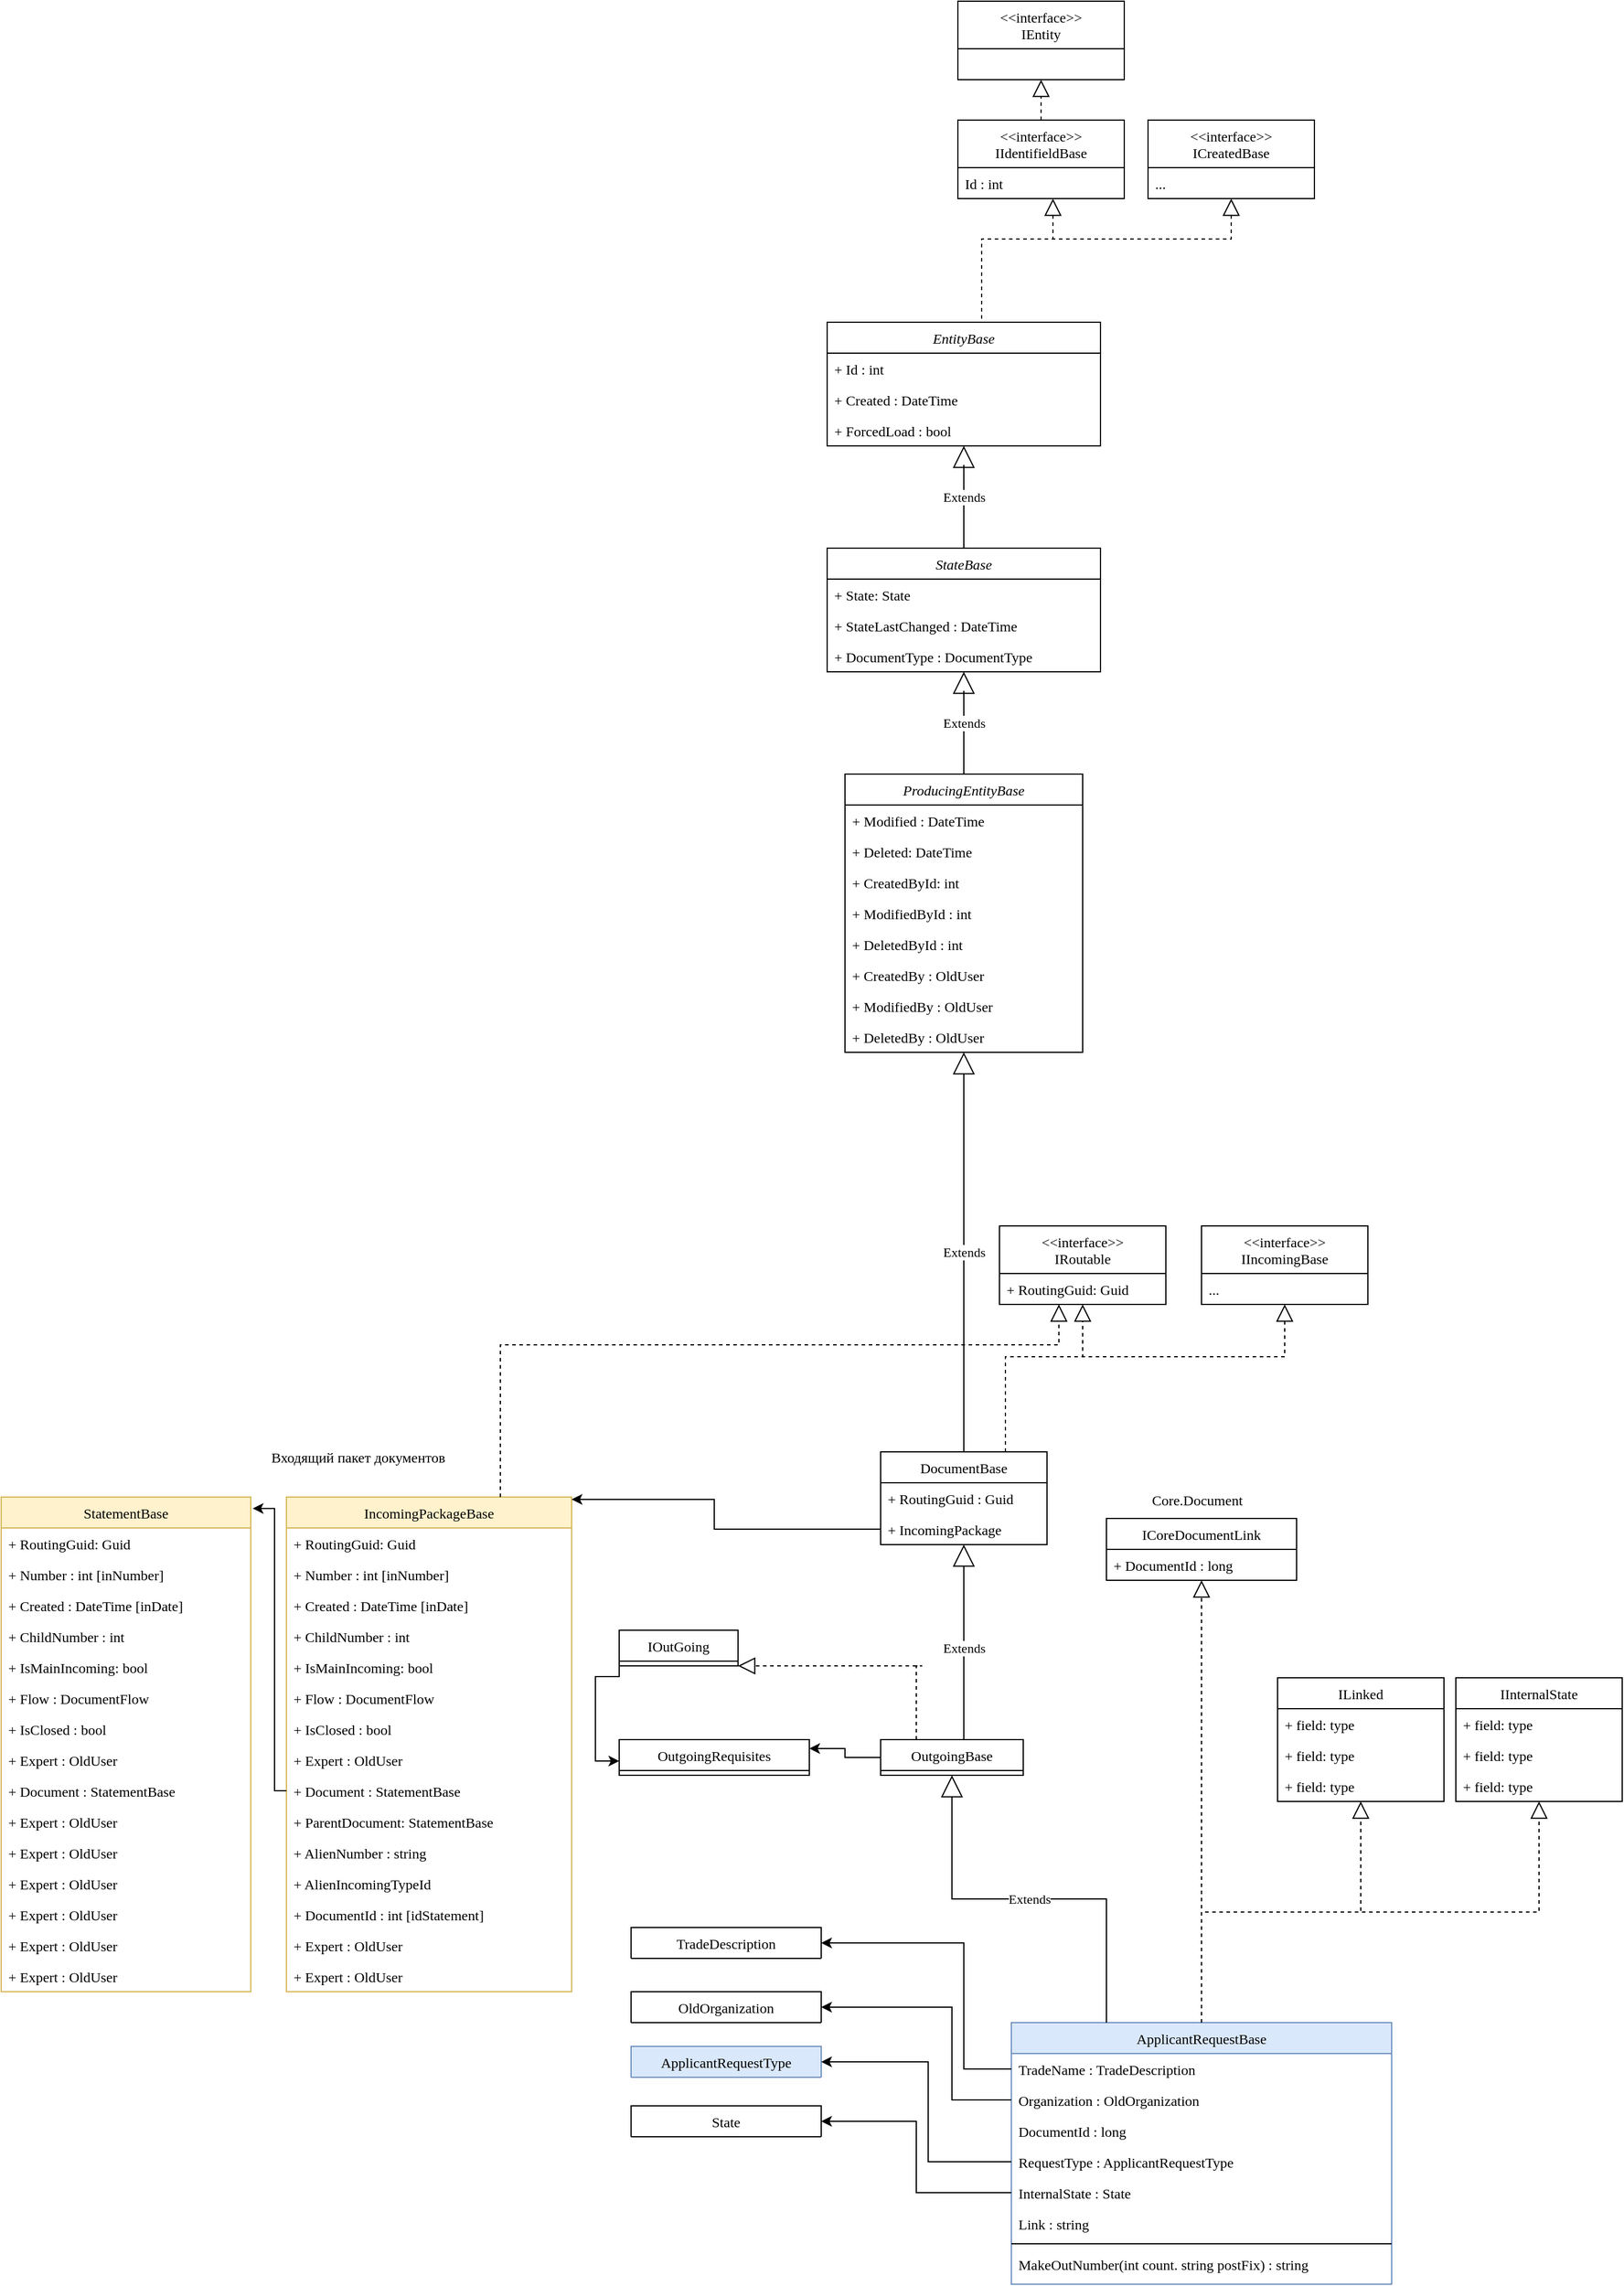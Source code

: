 <mxfile version="20.4.0" type="github">
  <diagram id="C5RBs43oDa-KdzZeNtuy" name="Page-1">
    <mxGraphModel dx="1290" dy="2924" grid="1" gridSize="10" guides="1" tooltips="1" connect="1" arrows="1" fold="1" page="1" pageScale="1" pageWidth="827" pageHeight="1169" math="0" shadow="0">
      <root>
        <mxCell id="WIyWlLk6GJQsqaUBKTNV-0" />
        <mxCell id="WIyWlLk6GJQsqaUBKTNV-1" parent="WIyWlLk6GJQsqaUBKTNV-0" />
        <mxCell id="zkfFHV4jXpPFQw0GAbJ--0" value="ApplicantRequestBase" style="swimlane;fontStyle=0;align=center;verticalAlign=top;childLayout=stackLayout;horizontal=1;startSize=26;horizontalStack=0;resizeParent=1;resizeLast=0;collapsible=1;marginBottom=0;rounded=0;shadow=0;strokeWidth=1;fontFamily=Verdana;fillColor=#dae8fc;strokeColor=#6c8ebf;" parent="WIyWlLk6GJQsqaUBKTNV-1" vertex="1">
          <mxGeometry x="120" y="120" width="320" height="220" as="geometry">
            <mxRectangle x="230" y="140" width="160" height="26" as="alternateBounds" />
          </mxGeometry>
        </mxCell>
        <mxCell id="zkfFHV4jXpPFQw0GAbJ--1" value="TradeName : TradeDescription" style="text;align=left;verticalAlign=top;spacingLeft=4;spacingRight=4;overflow=hidden;rotatable=0;points=[[0,0.5],[1,0.5]];portConstraint=eastwest;fontFamily=Verdana;" parent="zkfFHV4jXpPFQw0GAbJ--0" vertex="1">
          <mxGeometry y="26" width="320" height="26" as="geometry" />
        </mxCell>
        <mxCell id="zkfFHV4jXpPFQw0GAbJ--2" value="Organization : OldOrganization" style="text;align=left;verticalAlign=top;spacingLeft=4;spacingRight=4;overflow=hidden;rotatable=0;points=[[0,0.5],[1,0.5]];portConstraint=eastwest;rounded=0;shadow=0;html=0;fontFamily=Verdana;" parent="zkfFHV4jXpPFQw0GAbJ--0" vertex="1">
          <mxGeometry y="52" width="320" height="26" as="geometry" />
        </mxCell>
        <mxCell id="zkfFHV4jXpPFQw0GAbJ--3" value="DocumentId : long" style="text;align=left;verticalAlign=top;spacingLeft=4;spacingRight=4;overflow=hidden;rotatable=0;points=[[0,0.5],[1,0.5]];portConstraint=eastwest;rounded=0;shadow=0;html=0;fontFamily=Verdana;" parent="zkfFHV4jXpPFQw0GAbJ--0" vertex="1">
          <mxGeometry y="78" width="320" height="26" as="geometry" />
        </mxCell>
        <mxCell id="96hk8IAAOX7AO58MwP5Q-20" value="RequestType : ApplicantRequestType" style="text;strokeColor=none;fillColor=none;align=left;verticalAlign=top;spacingLeft=4;spacingRight=4;overflow=hidden;rotatable=0;points=[[0,0.5],[1,0.5]];portConstraint=eastwest;fontFamily=Verdana;" vertex="1" parent="zkfFHV4jXpPFQw0GAbJ--0">
          <mxGeometry y="104" width="320" height="26" as="geometry" />
        </mxCell>
        <mxCell id="96hk8IAAOX7AO58MwP5Q-19" value="InternalState : State" style="text;strokeColor=none;fillColor=none;align=left;verticalAlign=top;spacingLeft=4;spacingRight=4;overflow=hidden;rotatable=0;points=[[0,0.5],[1,0.5]];portConstraint=eastwest;fontFamily=Verdana;" vertex="1" parent="zkfFHV4jXpPFQw0GAbJ--0">
          <mxGeometry y="130" width="320" height="26" as="geometry" />
        </mxCell>
        <mxCell id="96hk8IAAOX7AO58MwP5Q-27" value="Link : string" style="text;strokeColor=none;fillColor=none;align=left;verticalAlign=top;spacingLeft=4;spacingRight=4;overflow=hidden;rotatable=0;points=[[0,0.5],[1,0.5]];portConstraint=eastwest;fontFamily=Verdana;" vertex="1" parent="zkfFHV4jXpPFQw0GAbJ--0">
          <mxGeometry y="156" width="320" height="26" as="geometry" />
        </mxCell>
        <mxCell id="zkfFHV4jXpPFQw0GAbJ--4" value="" style="line;html=1;strokeWidth=1;align=left;verticalAlign=middle;spacingTop=-1;spacingLeft=3;spacingRight=3;rotatable=0;labelPosition=right;points=[];portConstraint=eastwest;fontFamily=Verdana;" parent="zkfFHV4jXpPFQw0GAbJ--0" vertex="1">
          <mxGeometry y="182" width="320" height="8" as="geometry" />
        </mxCell>
        <mxCell id="zkfFHV4jXpPFQw0GAbJ--5" value="MakeOutNumber(int count. string postFix) : string" style="text;align=left;verticalAlign=top;spacingLeft=4;spacingRight=4;overflow=hidden;rotatable=0;points=[[0,0.5],[1,0.5]];portConstraint=eastwest;fontFamily=Verdana;" parent="zkfFHV4jXpPFQw0GAbJ--0" vertex="1">
          <mxGeometry y="190" width="320" height="26" as="geometry" />
        </mxCell>
        <mxCell id="96hk8IAAOX7AO58MwP5Q-0" value="TradeDescription" style="swimlane;fontStyle=0;align=center;verticalAlign=top;childLayout=stackLayout;horizontal=1;startSize=26;horizontalStack=0;resizeParent=1;resizeLast=0;collapsible=1;marginBottom=0;rounded=0;shadow=0;strokeWidth=1;fontFamily=Verdana;" vertex="1" collapsed="1" parent="WIyWlLk6GJQsqaUBKTNV-1">
          <mxGeometry x="-200" y="40" width="160" height="26" as="geometry">
            <mxRectangle x="-170" y="70" width="160" height="90" as="alternateBounds" />
          </mxGeometry>
        </mxCell>
        <mxCell id="96hk8IAAOX7AO58MwP5Q-1" value="Street" style="text;align=left;verticalAlign=top;spacingLeft=4;spacingRight=4;overflow=hidden;rotatable=0;points=[[0,0.5],[1,0.5]];portConstraint=eastwest;" vertex="1" parent="96hk8IAAOX7AO58MwP5Q-0">
          <mxGeometry y="26" width="160" height="26" as="geometry" />
        </mxCell>
        <mxCell id="96hk8IAAOX7AO58MwP5Q-6" value="" style="line;html=1;strokeWidth=1;align=left;verticalAlign=middle;spacingTop=-1;spacingLeft=3;spacingRight=3;rotatable=0;labelPosition=right;points=[];portConstraint=eastwest;" vertex="1" parent="96hk8IAAOX7AO58MwP5Q-0">
          <mxGeometry y="52" width="160" height="8" as="geometry" />
        </mxCell>
        <mxCell id="96hk8IAAOX7AO58MwP5Q-8" value="ff" style="text;align=left;verticalAlign=top;spacingLeft=4;spacingRight=4;overflow=hidden;rotatable=0;points=[[0,0.5],[1,0.5]];portConstraint=eastwest;" vertex="1" parent="96hk8IAAOX7AO58MwP5Q-0">
          <mxGeometry y="60" width="160" height="26" as="geometry" />
        </mxCell>
        <mxCell id="96hk8IAAOX7AO58MwP5Q-9" style="edgeStyle=orthogonalEdgeStyle;rounded=0;orthogonalLoop=1;jettySize=auto;html=1;entryX=1;entryY=0.5;entryDx=0;entryDy=0;fontFamily=Verdana;" edge="1" parent="WIyWlLk6GJQsqaUBKTNV-1" source="zkfFHV4jXpPFQw0GAbJ--1" target="96hk8IAAOX7AO58MwP5Q-0">
          <mxGeometry relative="1" as="geometry">
            <Array as="points">
              <mxPoint x="80" y="159" />
              <mxPoint x="80" y="53" />
            </Array>
          </mxGeometry>
        </mxCell>
        <mxCell id="96hk8IAAOX7AO58MwP5Q-10" value="OldOrganization" style="swimlane;fontStyle=0;align=center;verticalAlign=top;childLayout=stackLayout;horizontal=1;startSize=26;horizontalStack=0;resizeParent=1;resizeLast=0;collapsible=1;marginBottom=0;rounded=0;shadow=0;strokeWidth=1;fontFamily=Verdana;" vertex="1" collapsed="1" parent="WIyWlLk6GJQsqaUBKTNV-1">
          <mxGeometry x="-200" y="94" width="160" height="26" as="geometry">
            <mxRectangle x="-170" y="70" width="160" height="90" as="alternateBounds" />
          </mxGeometry>
        </mxCell>
        <mxCell id="96hk8IAAOX7AO58MwP5Q-11" value="Street" style="text;align=left;verticalAlign=top;spacingLeft=4;spacingRight=4;overflow=hidden;rotatable=0;points=[[0,0.5],[1,0.5]];portConstraint=eastwest;" vertex="1" parent="96hk8IAAOX7AO58MwP5Q-10">
          <mxGeometry y="26" width="160" height="26" as="geometry" />
        </mxCell>
        <mxCell id="96hk8IAAOX7AO58MwP5Q-12" value="" style="line;html=1;strokeWidth=1;align=left;verticalAlign=middle;spacingTop=-1;spacingLeft=3;spacingRight=3;rotatable=0;labelPosition=right;points=[];portConstraint=eastwest;" vertex="1" parent="96hk8IAAOX7AO58MwP5Q-10">
          <mxGeometry y="52" width="160" height="8" as="geometry" />
        </mxCell>
        <mxCell id="96hk8IAAOX7AO58MwP5Q-13" value="ff" style="text;align=left;verticalAlign=top;spacingLeft=4;spacingRight=4;overflow=hidden;rotatable=0;points=[[0,0.5],[1,0.5]];portConstraint=eastwest;" vertex="1" parent="96hk8IAAOX7AO58MwP5Q-10">
          <mxGeometry y="60" width="160" height="26" as="geometry" />
        </mxCell>
        <mxCell id="96hk8IAAOX7AO58MwP5Q-14" style="edgeStyle=orthogonalEdgeStyle;rounded=0;orthogonalLoop=1;jettySize=auto;html=1;entryX=1;entryY=0.5;entryDx=0;entryDy=0;fontFamily=Verdana;" edge="1" parent="WIyWlLk6GJQsqaUBKTNV-1" source="zkfFHV4jXpPFQw0GAbJ--2" target="96hk8IAAOX7AO58MwP5Q-10">
          <mxGeometry relative="1" as="geometry">
            <Array as="points">
              <mxPoint x="70" y="185" />
              <mxPoint x="70" y="107" />
            </Array>
          </mxGeometry>
        </mxCell>
        <mxCell id="96hk8IAAOX7AO58MwP5Q-15" value="ApplicantRequestType" style="swimlane;fontStyle=0;align=center;verticalAlign=top;childLayout=stackLayout;horizontal=1;startSize=26;horizontalStack=0;resizeParent=1;resizeLast=0;collapsible=1;marginBottom=0;rounded=0;shadow=0;strokeWidth=1;fillColor=#dae8fc;strokeColor=#6c8ebf;fontFamily=Verdana;" vertex="1" collapsed="1" parent="WIyWlLk6GJQsqaUBKTNV-1">
          <mxGeometry x="-200" y="140" width="160" height="26" as="geometry">
            <mxRectangle x="-170" y="70" width="160" height="90" as="alternateBounds" />
          </mxGeometry>
        </mxCell>
        <mxCell id="96hk8IAAOX7AO58MwP5Q-16" value="Street" style="text;align=left;verticalAlign=top;spacingLeft=4;spacingRight=4;overflow=hidden;rotatable=0;points=[[0,0.5],[1,0.5]];portConstraint=eastwest;" vertex="1" parent="96hk8IAAOX7AO58MwP5Q-15">
          <mxGeometry y="26" width="160" height="26" as="geometry" />
        </mxCell>
        <mxCell id="96hk8IAAOX7AO58MwP5Q-17" value="" style="line;html=1;strokeWidth=1;align=left;verticalAlign=middle;spacingTop=-1;spacingLeft=3;spacingRight=3;rotatable=0;labelPosition=right;points=[];portConstraint=eastwest;" vertex="1" parent="96hk8IAAOX7AO58MwP5Q-15">
          <mxGeometry y="52" width="160" height="8" as="geometry" />
        </mxCell>
        <mxCell id="96hk8IAAOX7AO58MwP5Q-18" value="ff" style="text;align=left;verticalAlign=top;spacingLeft=4;spacingRight=4;overflow=hidden;rotatable=0;points=[[0,0.5],[1,0.5]];portConstraint=eastwest;" vertex="1" parent="96hk8IAAOX7AO58MwP5Q-15">
          <mxGeometry y="60" width="160" height="26" as="geometry" />
        </mxCell>
        <mxCell id="96hk8IAAOX7AO58MwP5Q-21" style="edgeStyle=orthogonalEdgeStyle;rounded=0;orthogonalLoop=1;jettySize=auto;html=1;entryX=1;entryY=0.5;entryDx=0;entryDy=0;fontFamily=Verdana;" edge="1" parent="WIyWlLk6GJQsqaUBKTNV-1" source="96hk8IAAOX7AO58MwP5Q-20" target="96hk8IAAOX7AO58MwP5Q-15">
          <mxGeometry relative="1" as="geometry">
            <Array as="points">
              <mxPoint x="50" y="237" />
              <mxPoint x="50" y="153" />
            </Array>
          </mxGeometry>
        </mxCell>
        <mxCell id="96hk8IAAOX7AO58MwP5Q-22" value="State" style="swimlane;fontStyle=0;align=center;verticalAlign=top;childLayout=stackLayout;horizontal=1;startSize=26;horizontalStack=0;resizeParent=1;resizeLast=0;collapsible=1;marginBottom=0;rounded=0;shadow=0;strokeWidth=1;fontFamily=Verdana;" vertex="1" collapsed="1" parent="WIyWlLk6GJQsqaUBKTNV-1">
          <mxGeometry x="-200" y="190" width="160" height="26" as="geometry">
            <mxRectangle x="-170" y="70" width="160" height="90" as="alternateBounds" />
          </mxGeometry>
        </mxCell>
        <mxCell id="96hk8IAAOX7AO58MwP5Q-23" value="Street" style="text;align=left;verticalAlign=top;spacingLeft=4;spacingRight=4;overflow=hidden;rotatable=0;points=[[0,0.5],[1,0.5]];portConstraint=eastwest;" vertex="1" parent="96hk8IAAOX7AO58MwP5Q-22">
          <mxGeometry y="26" width="160" height="26" as="geometry" />
        </mxCell>
        <mxCell id="96hk8IAAOX7AO58MwP5Q-24" value="" style="line;html=1;strokeWidth=1;align=left;verticalAlign=middle;spacingTop=-1;spacingLeft=3;spacingRight=3;rotatable=0;labelPosition=right;points=[];portConstraint=eastwest;" vertex="1" parent="96hk8IAAOX7AO58MwP5Q-22">
          <mxGeometry y="52" width="160" height="8" as="geometry" />
        </mxCell>
        <mxCell id="96hk8IAAOX7AO58MwP5Q-25" value="ff" style="text;align=left;verticalAlign=top;spacingLeft=4;spacingRight=4;overflow=hidden;rotatable=0;points=[[0,0.5],[1,0.5]];portConstraint=eastwest;" vertex="1" parent="96hk8IAAOX7AO58MwP5Q-22">
          <mxGeometry y="60" width="160" height="26" as="geometry" />
        </mxCell>
        <mxCell id="96hk8IAAOX7AO58MwP5Q-26" style="edgeStyle=orthogonalEdgeStyle;rounded=0;orthogonalLoop=1;jettySize=auto;html=1;entryX=1;entryY=0.5;entryDx=0;entryDy=0;fontFamily=Verdana;" edge="1" parent="WIyWlLk6GJQsqaUBKTNV-1" source="96hk8IAAOX7AO58MwP5Q-19" target="96hk8IAAOX7AO58MwP5Q-22">
          <mxGeometry relative="1" as="geometry" />
        </mxCell>
        <mxCell id="96hk8IAAOX7AO58MwP5Q-30" value="OutgoingBase" style="swimlane;fontStyle=0;childLayout=stackLayout;horizontal=1;startSize=26;fillColor=none;horizontalStack=0;resizeParent=1;resizeParentMax=0;resizeLast=0;collapsible=1;marginBottom=0;fontFamily=Verdana;" vertex="1" collapsed="1" parent="WIyWlLk6GJQsqaUBKTNV-1">
          <mxGeometry x="10" y="-118" width="120" height="30" as="geometry">
            <mxRectangle x="10" y="-118" width="140" height="52" as="alternateBounds" />
          </mxGeometry>
        </mxCell>
        <mxCell id="96hk8IAAOX7AO58MwP5Q-31" value="OutgoingRequisites" style="text;strokeColor=none;fillColor=none;align=left;verticalAlign=top;spacingLeft=4;spacingRight=4;overflow=hidden;rotatable=0;points=[[0,0.5],[1,0.5]];portConstraint=eastwest;fontFamily=Verdana;" vertex="1" parent="96hk8IAAOX7AO58MwP5Q-30">
          <mxGeometry y="26" width="140" height="26" as="geometry" />
        </mxCell>
        <mxCell id="96hk8IAAOX7AO58MwP5Q-34" value="ICoreDocumentLink" style="swimlane;fontStyle=0;childLayout=stackLayout;horizontal=1;startSize=26;fillColor=none;horizontalStack=0;resizeParent=1;resizeParentMax=0;resizeLast=0;collapsible=1;marginBottom=0;fontFamily=Verdana;" vertex="1" parent="WIyWlLk6GJQsqaUBKTNV-1">
          <mxGeometry x="200" y="-304" width="160" height="52" as="geometry" />
        </mxCell>
        <mxCell id="96hk8IAAOX7AO58MwP5Q-35" value="+ DocumentId : long" style="text;strokeColor=none;fillColor=none;align=left;verticalAlign=top;spacingLeft=4;spacingRight=4;overflow=hidden;rotatable=0;points=[[0,0.5],[1,0.5]];portConstraint=eastwest;fontFamily=Verdana;" vertex="1" parent="96hk8IAAOX7AO58MwP5Q-34">
          <mxGeometry y="26" width="160" height="26" as="geometry" />
        </mxCell>
        <mxCell id="96hk8IAAOX7AO58MwP5Q-38" value="ILinked" style="swimlane;fontStyle=0;childLayout=stackLayout;horizontal=1;startSize=26;fillColor=none;horizontalStack=0;resizeParent=1;resizeParentMax=0;resizeLast=0;collapsible=1;marginBottom=0;fontFamily=Verdana;" vertex="1" parent="WIyWlLk6GJQsqaUBKTNV-1">
          <mxGeometry x="344" y="-170" width="140" height="104" as="geometry" />
        </mxCell>
        <mxCell id="96hk8IAAOX7AO58MwP5Q-39" value="+ field: type" style="text;strokeColor=none;fillColor=none;align=left;verticalAlign=top;spacingLeft=4;spacingRight=4;overflow=hidden;rotatable=0;points=[[0,0.5],[1,0.5]];portConstraint=eastwest;fontFamily=Verdana;" vertex="1" parent="96hk8IAAOX7AO58MwP5Q-38">
          <mxGeometry y="26" width="140" height="26" as="geometry" />
        </mxCell>
        <mxCell id="96hk8IAAOX7AO58MwP5Q-40" value="+ field: type" style="text;strokeColor=none;fillColor=none;align=left;verticalAlign=top;spacingLeft=4;spacingRight=4;overflow=hidden;rotatable=0;points=[[0,0.5],[1,0.5]];portConstraint=eastwest;fontFamily=Verdana;" vertex="1" parent="96hk8IAAOX7AO58MwP5Q-38">
          <mxGeometry y="52" width="140" height="26" as="geometry" />
        </mxCell>
        <mxCell id="96hk8IAAOX7AO58MwP5Q-41" value="+ field: type" style="text;strokeColor=none;fillColor=none;align=left;verticalAlign=top;spacingLeft=4;spacingRight=4;overflow=hidden;rotatable=0;points=[[0,0.5],[1,0.5]];portConstraint=eastwest;fontFamily=Verdana;" vertex="1" parent="96hk8IAAOX7AO58MwP5Q-38">
          <mxGeometry y="78" width="140" height="26" as="geometry" />
        </mxCell>
        <mxCell id="96hk8IAAOX7AO58MwP5Q-42" value="IInternalState" style="swimlane;fontStyle=0;childLayout=stackLayout;horizontal=1;startSize=26;fillColor=none;horizontalStack=0;resizeParent=1;resizeParentMax=0;resizeLast=0;collapsible=1;marginBottom=0;fontFamily=Verdana;" vertex="1" parent="WIyWlLk6GJQsqaUBKTNV-1">
          <mxGeometry x="494" y="-170" width="140" height="104" as="geometry" />
        </mxCell>
        <mxCell id="96hk8IAAOX7AO58MwP5Q-43" value="+ field: type" style="text;strokeColor=none;fillColor=none;align=left;verticalAlign=top;spacingLeft=4;spacingRight=4;overflow=hidden;rotatable=0;points=[[0,0.5],[1,0.5]];portConstraint=eastwest;fontFamily=Verdana;" vertex="1" parent="96hk8IAAOX7AO58MwP5Q-42">
          <mxGeometry y="26" width="140" height="26" as="geometry" />
        </mxCell>
        <mxCell id="96hk8IAAOX7AO58MwP5Q-44" value="+ field: type" style="text;strokeColor=none;fillColor=none;align=left;verticalAlign=top;spacingLeft=4;spacingRight=4;overflow=hidden;rotatable=0;points=[[0,0.5],[1,0.5]];portConstraint=eastwest;fontFamily=Verdana;" vertex="1" parent="96hk8IAAOX7AO58MwP5Q-42">
          <mxGeometry y="52" width="140" height="26" as="geometry" />
        </mxCell>
        <mxCell id="96hk8IAAOX7AO58MwP5Q-45" value="+ field: type" style="text;strokeColor=none;fillColor=none;align=left;verticalAlign=top;spacingLeft=4;spacingRight=4;overflow=hidden;rotatable=0;points=[[0,0.5],[1,0.5]];portConstraint=eastwest;fontFamily=Verdana;" vertex="1" parent="96hk8IAAOX7AO58MwP5Q-42">
          <mxGeometry y="78" width="140" height="26" as="geometry" />
        </mxCell>
        <mxCell id="96hk8IAAOX7AO58MwP5Q-46" value="DocumentBase" style="swimlane;fontStyle=0;childLayout=stackLayout;horizontal=1;startSize=26;fillColor=none;horizontalStack=0;resizeParent=1;resizeParentMax=0;resizeLast=0;collapsible=1;marginBottom=0;fontFamily=Verdana;" vertex="1" parent="WIyWlLk6GJQsqaUBKTNV-1">
          <mxGeometry x="10" y="-360" width="140" height="78" as="geometry" />
        </mxCell>
        <mxCell id="96hk8IAAOX7AO58MwP5Q-47" value="+ RoutingGuid : Guid" style="text;strokeColor=none;fillColor=none;align=left;verticalAlign=top;spacingLeft=4;spacingRight=4;overflow=hidden;rotatable=0;points=[[0,0.5],[1,0.5]];portConstraint=eastwest;fontFamily=Verdana;" vertex="1" parent="96hk8IAAOX7AO58MwP5Q-46">
          <mxGeometry y="26" width="140" height="26" as="geometry" />
        </mxCell>
        <mxCell id="96hk8IAAOX7AO58MwP5Q-48" value="+ IncomingPackage" style="text;strokeColor=none;fillColor=none;align=left;verticalAlign=top;spacingLeft=4;spacingRight=4;overflow=hidden;rotatable=0;points=[[0,0.5],[1,0.5]];portConstraint=eastwest;fontFamily=Verdana;" vertex="1" parent="96hk8IAAOX7AO58MwP5Q-46">
          <mxGeometry y="52" width="140" height="26" as="geometry" />
        </mxCell>
        <mxCell id="96hk8IAAOX7AO58MwP5Q-50" value="OutgoingRequisites" style="swimlane;fontStyle=0;childLayout=stackLayout;horizontal=1;startSize=26;fillColor=none;horizontalStack=0;resizeParent=1;resizeParentMax=0;resizeLast=0;collapsible=1;marginBottom=0;fontFamily=Verdana;" vertex="1" collapsed="1" parent="WIyWlLk6GJQsqaUBKTNV-1">
          <mxGeometry x="-210" y="-118" width="160" height="30" as="geometry">
            <mxRectangle x="-210" y="-118" width="170" height="78" as="alternateBounds" />
          </mxGeometry>
        </mxCell>
        <mxCell id="96hk8IAAOX7AO58MwP5Q-51" value="OutgoingNumber : string" style="text;strokeColor=none;fillColor=none;align=left;verticalAlign=top;spacingLeft=4;spacingRight=4;overflow=hidden;rotatable=0;points=[[0,0.5],[1,0.5]];portConstraint=eastwest;fontFamily=Verdana;" vertex="1" parent="96hk8IAAOX7AO58MwP5Q-50">
          <mxGeometry y="26" width="170" height="26" as="geometry" />
        </mxCell>
        <mxCell id="96hk8IAAOX7AO58MwP5Q-113" value="OutgoingDate : DateTime?" style="text;strokeColor=none;fillColor=none;align=left;verticalAlign=top;spacingLeft=4;spacingRight=4;overflow=hidden;rotatable=0;points=[[0,0.5],[1,0.5]];portConstraint=eastwest;fontFamily=Verdana;" vertex="1" parent="96hk8IAAOX7AO58MwP5Q-50">
          <mxGeometry y="52" width="170" height="26" as="geometry" />
        </mxCell>
        <mxCell id="96hk8IAAOX7AO58MwP5Q-52" style="edgeStyle=orthogonalEdgeStyle;rounded=0;orthogonalLoop=1;jettySize=auto;html=1;exitX=0;exitY=0.5;exitDx=0;exitDy=0;entryX=1;entryY=0.25;entryDx=0;entryDy=0;fontFamily=Verdana;" edge="1" parent="WIyWlLk6GJQsqaUBKTNV-1" source="96hk8IAAOX7AO58MwP5Q-31" target="96hk8IAAOX7AO58MwP5Q-50">
          <mxGeometry relative="1" as="geometry" />
        </mxCell>
        <mxCell id="96hk8IAAOX7AO58MwP5Q-53" value="IOutGoing" style="swimlane;fontStyle=0;childLayout=stackLayout;horizontal=1;startSize=26;fillColor=none;horizontalStack=0;resizeParent=1;resizeParentMax=0;resizeLast=0;collapsible=1;marginBottom=0;fontFamily=Verdana;" vertex="1" collapsed="1" parent="WIyWlLk6GJQsqaUBKTNV-1">
          <mxGeometry x="-210" y="-210" width="100" height="30" as="geometry">
            <mxRectangle x="-210" y="-210" width="170" height="52" as="alternateBounds" />
          </mxGeometry>
        </mxCell>
        <mxCell id="96hk8IAAOX7AO58MwP5Q-54" value="OutgoingRequisites" style="text;strokeColor=none;fillColor=none;align=left;verticalAlign=top;spacingLeft=4;spacingRight=4;overflow=hidden;rotatable=0;points=[[0,0.5],[1,0.5]];portConstraint=eastwest;fontFamily=Verdana;" vertex="1" parent="96hk8IAAOX7AO58MwP5Q-53">
          <mxGeometry y="26" width="170" height="26" as="geometry" />
        </mxCell>
        <mxCell id="96hk8IAAOX7AO58MwP5Q-57" value="Extends" style="endArrow=block;endSize=16;endFill=0;html=1;rounded=0;fontFamily=Verdana;exitX=0.25;exitY=0;exitDx=0;exitDy=0;edgeStyle=orthogonalEdgeStyle;" edge="1" parent="WIyWlLk6GJQsqaUBKTNV-1" source="zkfFHV4jXpPFQw0GAbJ--0" target="96hk8IAAOX7AO58MwP5Q-30">
          <mxGeometry width="160" relative="1" as="geometry">
            <mxPoint x="360" y="10" as="sourcePoint" />
            <mxPoint x="520" y="10" as="targetPoint" />
          </mxGeometry>
        </mxCell>
        <mxCell id="96hk8IAAOX7AO58MwP5Q-58" value="" style="endArrow=block;dashed=1;endFill=0;endSize=12;html=1;rounded=0;fontFamily=Verdana;edgeStyle=orthogonalEdgeStyle;exitX=0.5;exitY=0;exitDx=0;exitDy=0;" edge="1" parent="WIyWlLk6GJQsqaUBKTNV-1" source="zkfFHV4jXpPFQw0GAbJ--0" target="96hk8IAAOX7AO58MwP5Q-34">
          <mxGeometry width="160" relative="1" as="geometry">
            <mxPoint x="340" y="52.5" as="sourcePoint" />
            <mxPoint x="500" y="52.5" as="targetPoint" />
          </mxGeometry>
        </mxCell>
        <mxCell id="96hk8IAAOX7AO58MwP5Q-59" value="Extends" style="endArrow=block;endSize=16;endFill=0;html=1;rounded=0;fontFamily=Verdana;exitX=0.5;exitY=0;exitDx=0;exitDy=0;edgeStyle=orthogonalEdgeStyle;" edge="1" parent="WIyWlLk6GJQsqaUBKTNV-1" source="96hk8IAAOX7AO58MwP5Q-30" target="96hk8IAAOX7AO58MwP5Q-46">
          <mxGeometry width="160" relative="1" as="geometry">
            <mxPoint x="210" y="130" as="sourcePoint" />
            <mxPoint x="90" y="-56" as="targetPoint" />
            <Array as="points">
              <mxPoint x="80" y="-260" />
              <mxPoint x="80" y="-260" />
            </Array>
          </mxGeometry>
        </mxCell>
        <mxCell id="96hk8IAAOX7AO58MwP5Q-60" value="" style="endArrow=block;dashed=1;endFill=0;endSize=12;html=1;rounded=0;fontFamily=Verdana;edgeStyle=orthogonalEdgeStyle;exitX=0.5;exitY=0;exitDx=0;exitDy=0;" edge="1" parent="WIyWlLk6GJQsqaUBKTNV-1" source="zkfFHV4jXpPFQw0GAbJ--0" target="96hk8IAAOX7AO58MwP5Q-38">
          <mxGeometry width="160" relative="1" as="geometry">
            <mxPoint x="350" y="62.5" as="sourcePoint" />
            <mxPoint x="510" y="62.5" as="targetPoint" />
          </mxGeometry>
        </mxCell>
        <mxCell id="96hk8IAAOX7AO58MwP5Q-61" value="" style="endArrow=block;dashed=1;endFill=0;endSize=12;html=1;rounded=0;fontFamily=Verdana;edgeStyle=orthogonalEdgeStyle;exitX=0.5;exitY=0;exitDx=0;exitDy=0;" edge="1" parent="WIyWlLk6GJQsqaUBKTNV-1" source="zkfFHV4jXpPFQw0GAbJ--0" target="96hk8IAAOX7AO58MwP5Q-42">
          <mxGeometry width="160" relative="1" as="geometry">
            <mxPoint x="360" y="72.5" as="sourcePoint" />
            <mxPoint x="520" y="72.5" as="targetPoint" />
          </mxGeometry>
        </mxCell>
        <mxCell id="96hk8IAAOX7AO58MwP5Q-62" value="" style="endArrow=block;dashed=1;endFill=0;endSize=12;html=1;rounded=0;fontFamily=Verdana;edgeStyle=orthogonalEdgeStyle;exitX=0.25;exitY=0;exitDx=0;exitDy=0;" edge="1" parent="WIyWlLk6GJQsqaUBKTNV-1" source="96hk8IAAOX7AO58MwP5Q-30" target="96hk8IAAOX7AO58MwP5Q-53">
          <mxGeometry width="160" relative="1" as="geometry">
            <mxPoint x="290" y="130" as="sourcePoint" />
            <mxPoint x="274" y="-56" as="targetPoint" />
            <Array as="points">
              <mxPoint x="45" y="-180" />
              <mxPoint x="-130" y="-180" />
            </Array>
          </mxGeometry>
        </mxCell>
        <mxCell id="96hk8IAAOX7AO58MwP5Q-63" value="IncomingPackageBase" style="swimlane;fontStyle=0;childLayout=stackLayout;horizontal=1;startSize=26;fillColor=#fff2cc;horizontalStack=0;resizeParent=1;resizeParentMax=0;resizeLast=0;collapsible=1;marginBottom=0;fontFamily=Verdana;strokeColor=#d6b656;" vertex="1" parent="WIyWlLk6GJQsqaUBKTNV-1">
          <mxGeometry x="-490" y="-322" width="240" height="416" as="geometry">
            <mxRectangle x="-210" y="-330" width="170" height="30" as="alternateBounds" />
          </mxGeometry>
        </mxCell>
        <mxCell id="96hk8IAAOX7AO58MwP5Q-64" value="+ RoutingGuid: Guid" style="text;strokeColor=none;fillColor=none;align=left;verticalAlign=top;spacingLeft=4;spacingRight=4;overflow=hidden;rotatable=0;points=[[0,0.5],[1,0.5]];portConstraint=eastwest;fontFamily=Verdana;" vertex="1" parent="96hk8IAAOX7AO58MwP5Q-63">
          <mxGeometry y="26" width="240" height="26" as="geometry" />
        </mxCell>
        <mxCell id="96hk8IAAOX7AO58MwP5Q-65" value="+ Number : int [inNumber]" style="text;strokeColor=none;fillColor=none;align=left;verticalAlign=top;spacingLeft=4;spacingRight=4;overflow=hidden;rotatable=0;points=[[0,0.5],[1,0.5]];portConstraint=eastwest;fontFamily=Verdana;" vertex="1" parent="96hk8IAAOX7AO58MwP5Q-63">
          <mxGeometry y="52" width="240" height="26" as="geometry" />
        </mxCell>
        <mxCell id="96hk8IAAOX7AO58MwP5Q-116" value="+ Created : DateTime [inDate]" style="text;strokeColor=none;fillColor=none;align=left;verticalAlign=top;spacingLeft=4;spacingRight=4;overflow=hidden;rotatable=0;points=[[0,0.5],[1,0.5]];portConstraint=eastwest;fontFamily=Verdana;" vertex="1" parent="96hk8IAAOX7AO58MwP5Q-63">
          <mxGeometry y="78" width="240" height="26" as="geometry" />
        </mxCell>
        <mxCell id="96hk8IAAOX7AO58MwP5Q-118" value="+ ChildNumber : int" style="text;strokeColor=none;fillColor=none;align=left;verticalAlign=top;spacingLeft=4;spacingRight=4;overflow=hidden;rotatable=0;points=[[0,0.5],[1,0.5]];portConstraint=eastwest;fontFamily=Verdana;" vertex="1" parent="96hk8IAAOX7AO58MwP5Q-63">
          <mxGeometry y="104" width="240" height="26" as="geometry" />
        </mxCell>
        <mxCell id="96hk8IAAOX7AO58MwP5Q-119" value="+ IsMainIncoming: bool" style="text;strokeColor=none;fillColor=none;align=left;verticalAlign=top;spacingLeft=4;spacingRight=4;overflow=hidden;rotatable=0;points=[[0,0.5],[1,0.5]];portConstraint=eastwest;fontFamily=Verdana;" vertex="1" parent="96hk8IAAOX7AO58MwP5Q-63">
          <mxGeometry y="130" width="240" height="26" as="geometry" />
        </mxCell>
        <mxCell id="96hk8IAAOX7AO58MwP5Q-121" value="+ Flow : DocumentFlow" style="text;strokeColor=none;fillColor=none;align=left;verticalAlign=top;spacingLeft=4;spacingRight=4;overflow=hidden;rotatable=0;points=[[0,0.5],[1,0.5]];portConstraint=eastwest;fontFamily=Verdana;" vertex="1" parent="96hk8IAAOX7AO58MwP5Q-63">
          <mxGeometry y="156" width="240" height="26" as="geometry" />
        </mxCell>
        <mxCell id="96hk8IAAOX7AO58MwP5Q-120" value="+ IsClosed : bool" style="text;strokeColor=none;fillColor=none;align=left;verticalAlign=top;spacingLeft=4;spacingRight=4;overflow=hidden;rotatable=0;points=[[0,0.5],[1,0.5]];portConstraint=eastwest;fontFamily=Verdana;" vertex="1" parent="96hk8IAAOX7AO58MwP5Q-63">
          <mxGeometry y="182" width="240" height="26" as="geometry" />
        </mxCell>
        <mxCell id="96hk8IAAOX7AO58MwP5Q-117" value="+ Expert : OldUser" style="text;strokeColor=none;fillColor=none;align=left;verticalAlign=top;spacingLeft=4;spacingRight=4;overflow=hidden;rotatable=0;points=[[0,0.5],[1,0.5]];portConstraint=eastwest;fontFamily=Verdana;" vertex="1" parent="96hk8IAAOX7AO58MwP5Q-63">
          <mxGeometry y="208" width="240" height="26" as="geometry" />
        </mxCell>
        <mxCell id="96hk8IAAOX7AO58MwP5Q-122" value="+ Document : StatementBase" style="text;strokeColor=none;fillColor=none;align=left;verticalAlign=top;spacingLeft=4;spacingRight=4;overflow=hidden;rotatable=0;points=[[0,0.5],[1,0.5]];portConstraint=eastwest;fontFamily=Verdana;" vertex="1" parent="96hk8IAAOX7AO58MwP5Q-63">
          <mxGeometry y="234" width="240" height="26" as="geometry" />
        </mxCell>
        <mxCell id="96hk8IAAOX7AO58MwP5Q-125" value="+ ParentDocument: StatementBase" style="text;strokeColor=none;fillColor=none;align=left;verticalAlign=top;spacingLeft=4;spacingRight=4;overflow=hidden;rotatable=0;points=[[0,0.5],[1,0.5]];portConstraint=eastwest;fontFamily=Verdana;" vertex="1" parent="96hk8IAAOX7AO58MwP5Q-63">
          <mxGeometry y="260" width="240" height="26" as="geometry" />
        </mxCell>
        <mxCell id="96hk8IAAOX7AO58MwP5Q-127" value="+ AlienNumber : string" style="text;strokeColor=none;fillColor=none;align=left;verticalAlign=top;spacingLeft=4;spacingRight=4;overflow=hidden;rotatable=0;points=[[0,0.5],[1,0.5]];portConstraint=eastwest;fontFamily=Verdana;" vertex="1" parent="96hk8IAAOX7AO58MwP5Q-63">
          <mxGeometry y="286" width="240" height="26" as="geometry" />
        </mxCell>
        <mxCell id="96hk8IAAOX7AO58MwP5Q-128" value="+ AlienIncomingTypeId" style="text;strokeColor=none;fillColor=none;align=left;verticalAlign=top;spacingLeft=4;spacingRight=4;overflow=hidden;rotatable=0;points=[[0,0.5],[1,0.5]];portConstraint=eastwest;fontFamily=Verdana;" vertex="1" parent="96hk8IAAOX7AO58MwP5Q-63">
          <mxGeometry y="312" width="240" height="26" as="geometry" />
        </mxCell>
        <mxCell id="96hk8IAAOX7AO58MwP5Q-126" value="+ DocumentId : int [idStatement]" style="text;strokeColor=none;fillColor=none;align=left;verticalAlign=top;spacingLeft=4;spacingRight=4;overflow=hidden;rotatable=0;points=[[0,0.5],[1,0.5]];portConstraint=eastwest;fontFamily=Verdana;" vertex="1" parent="96hk8IAAOX7AO58MwP5Q-63">
          <mxGeometry y="338" width="240" height="26" as="geometry" />
        </mxCell>
        <mxCell id="96hk8IAAOX7AO58MwP5Q-124" value="+ Expert : OldUser" style="text;strokeColor=none;fillColor=none;align=left;verticalAlign=top;spacingLeft=4;spacingRight=4;overflow=hidden;rotatable=0;points=[[0,0.5],[1,0.5]];portConstraint=eastwest;fontFamily=Verdana;" vertex="1" parent="96hk8IAAOX7AO58MwP5Q-63">
          <mxGeometry y="364" width="240" height="26" as="geometry" />
        </mxCell>
        <mxCell id="96hk8IAAOX7AO58MwP5Q-123" value="+ Expert : OldUser" style="text;strokeColor=none;fillColor=none;align=left;verticalAlign=top;spacingLeft=4;spacingRight=4;overflow=hidden;rotatable=0;points=[[0,0.5],[1,0.5]];portConstraint=eastwest;fontFamily=Verdana;" vertex="1" parent="96hk8IAAOX7AO58MwP5Q-63">
          <mxGeometry y="390" width="240" height="26" as="geometry" />
        </mxCell>
        <mxCell id="96hk8IAAOX7AO58MwP5Q-66" value="ProducingEntityBase" style="swimlane;fontStyle=2;childLayout=stackLayout;horizontal=1;startSize=26;fillColor=none;horizontalStack=0;resizeParent=1;resizeParentMax=0;resizeLast=0;collapsible=1;marginBottom=0;fontFamily=Verdana;" vertex="1" parent="WIyWlLk6GJQsqaUBKTNV-1">
          <mxGeometry x="-20" y="-930" width="200" height="234" as="geometry" />
        </mxCell>
        <mxCell id="96hk8IAAOX7AO58MwP5Q-81" value="+ Modified : DateTime" style="text;strokeColor=none;fillColor=none;align=left;verticalAlign=top;spacingLeft=4;spacingRight=4;overflow=hidden;rotatable=0;points=[[0,0.5],[1,0.5]];portConstraint=eastwest;fontFamily=Verdana;" vertex="1" parent="96hk8IAAOX7AO58MwP5Q-66">
          <mxGeometry y="26" width="200" height="26" as="geometry" />
        </mxCell>
        <mxCell id="96hk8IAAOX7AO58MwP5Q-85" value="+ Deleted: DateTime" style="text;strokeColor=none;fillColor=none;align=left;verticalAlign=top;spacingLeft=4;spacingRight=4;overflow=hidden;rotatable=0;points=[[0,0.5],[1,0.5]];portConstraint=eastwest;fontFamily=Verdana;" vertex="1" parent="96hk8IAAOX7AO58MwP5Q-66">
          <mxGeometry y="52" width="200" height="26" as="geometry" />
        </mxCell>
        <mxCell id="96hk8IAAOX7AO58MwP5Q-67" value="+ CreatedById: int" style="text;strokeColor=none;fillColor=none;align=left;verticalAlign=top;spacingLeft=4;spacingRight=4;overflow=hidden;rotatable=0;points=[[0,0.5],[1,0.5]];portConstraint=eastwest;fontFamily=Verdana;" vertex="1" parent="96hk8IAAOX7AO58MwP5Q-66">
          <mxGeometry y="78" width="200" height="26" as="geometry" />
        </mxCell>
        <mxCell id="96hk8IAAOX7AO58MwP5Q-83" value="+ ModifiedById : int" style="text;strokeColor=none;fillColor=none;align=left;verticalAlign=top;spacingLeft=4;spacingRight=4;overflow=hidden;rotatable=0;points=[[0,0.5],[1,0.5]];portConstraint=eastwest;fontFamily=Verdana;" vertex="1" parent="96hk8IAAOX7AO58MwP5Q-66">
          <mxGeometry y="104" width="200" height="26" as="geometry" />
        </mxCell>
        <mxCell id="96hk8IAAOX7AO58MwP5Q-86" value="+ DeletedById : int" style="text;strokeColor=none;fillColor=none;align=left;verticalAlign=top;spacingLeft=4;spacingRight=4;overflow=hidden;rotatable=0;points=[[0,0.5],[1,0.5]];portConstraint=eastwest;fontFamily=Verdana;" vertex="1" parent="96hk8IAAOX7AO58MwP5Q-66">
          <mxGeometry y="130" width="200" height="26" as="geometry" />
        </mxCell>
        <mxCell id="96hk8IAAOX7AO58MwP5Q-68" value="+ CreatedBy : OldUser" style="text;strokeColor=none;fillColor=none;align=left;verticalAlign=top;spacingLeft=4;spacingRight=4;overflow=hidden;rotatable=0;points=[[0,0.5],[1,0.5]];portConstraint=eastwest;fontFamily=Verdana;" vertex="1" parent="96hk8IAAOX7AO58MwP5Q-66">
          <mxGeometry y="156" width="200" height="26" as="geometry" />
        </mxCell>
        <mxCell id="96hk8IAAOX7AO58MwP5Q-80" value="+ ModifiedBy : OldUser" style="text;strokeColor=none;fillColor=none;align=left;verticalAlign=top;spacingLeft=4;spacingRight=4;overflow=hidden;rotatable=0;points=[[0,0.5],[1,0.5]];portConstraint=eastwest;fontFamily=Verdana;" vertex="1" parent="96hk8IAAOX7AO58MwP5Q-66">
          <mxGeometry y="182" width="200" height="26" as="geometry" />
        </mxCell>
        <mxCell id="96hk8IAAOX7AO58MwP5Q-84" value="+ DeletedBy : OldUser" style="text;strokeColor=none;fillColor=none;align=left;verticalAlign=top;spacingLeft=4;spacingRight=4;overflow=hidden;rotatable=0;points=[[0,0.5],[1,0.5]];portConstraint=eastwest;fontFamily=Verdana;" vertex="1" parent="96hk8IAAOX7AO58MwP5Q-66">
          <mxGeometry y="208" width="200" height="26" as="geometry" />
        </mxCell>
        <mxCell id="96hk8IAAOX7AO58MwP5Q-69" value="&lt;&lt;interface&gt;&gt;&#xa;IRoutable" style="swimlane;fontStyle=0;childLayout=stackLayout;horizontal=1;startSize=40;fillColor=none;horizontalStack=0;resizeParent=1;resizeParentMax=0;resizeLast=0;collapsible=1;marginBottom=0;fontFamily=Verdana;" vertex="1" parent="WIyWlLk6GJQsqaUBKTNV-1">
          <mxGeometry x="110" y="-550" width="140" height="66" as="geometry" />
        </mxCell>
        <mxCell id="96hk8IAAOX7AO58MwP5Q-70" value="+ RoutingGuid: Guid" style="text;strokeColor=none;fillColor=none;align=left;verticalAlign=top;spacingLeft=4;spacingRight=4;overflow=hidden;rotatable=0;points=[[0,0.5],[1,0.5]];portConstraint=eastwest;fontFamily=Verdana;" vertex="1" parent="96hk8IAAOX7AO58MwP5Q-69">
          <mxGeometry y="40" width="140" height="26" as="geometry" />
        </mxCell>
        <mxCell id="96hk8IAAOX7AO58MwP5Q-72" value="&lt;&lt;interface&gt;&gt;&#xa;IIncomingBase" style="swimlane;fontStyle=0;childLayout=stackLayout;horizontal=1;startSize=40;fillColor=none;horizontalStack=0;resizeParent=1;resizeParentMax=0;resizeLast=0;collapsible=1;marginBottom=0;fontFamily=Verdana;" vertex="1" parent="WIyWlLk6GJQsqaUBKTNV-1">
          <mxGeometry x="280" y="-550" width="140" height="66" as="geometry" />
        </mxCell>
        <mxCell id="96hk8IAAOX7AO58MwP5Q-73" value="..." style="text;strokeColor=none;fillColor=none;align=left;verticalAlign=top;spacingLeft=4;spacingRight=4;overflow=hidden;rotatable=0;points=[[0,0.5],[1,0.5]];portConstraint=eastwest;fontFamily=Verdana;" vertex="1" parent="96hk8IAAOX7AO58MwP5Q-72">
          <mxGeometry y="40" width="140" height="26" as="geometry" />
        </mxCell>
        <mxCell id="96hk8IAAOX7AO58MwP5Q-75" value="Extends" style="endArrow=block;endSize=16;endFill=0;html=1;rounded=0;fontFamily=Verdana;exitX=0.5;exitY=0;exitDx=0;exitDy=0;edgeStyle=orthogonalEdgeStyle;" edge="1" parent="WIyWlLk6GJQsqaUBKTNV-1" source="96hk8IAAOX7AO58MwP5Q-46" target="96hk8IAAOX7AO58MwP5Q-66">
          <mxGeometry width="160" relative="1" as="geometry">
            <mxPoint x="90" y="-108" as="sourcePoint" />
            <mxPoint y="-272" as="targetPoint" />
            <Array as="points">
              <mxPoint x="80" y="-620" />
              <mxPoint x="80" y="-620" />
            </Array>
          </mxGeometry>
        </mxCell>
        <mxCell id="96hk8IAAOX7AO58MwP5Q-76" style="edgeStyle=orthogonalEdgeStyle;rounded=0;orthogonalLoop=1;jettySize=auto;html=1;exitX=0;exitY=0.5;exitDx=0;exitDy=0;fontFamily=Verdana;" edge="1" parent="WIyWlLk6GJQsqaUBKTNV-1" source="96hk8IAAOX7AO58MwP5Q-48" target="96hk8IAAOX7AO58MwP5Q-63">
          <mxGeometry relative="1" as="geometry">
            <Array as="points">
              <mxPoint x="-130" y="-295" />
              <mxPoint x="-130" y="-320" />
            </Array>
          </mxGeometry>
        </mxCell>
        <mxCell id="96hk8IAAOX7AO58MwP5Q-77" value="" style="endArrow=block;dashed=1;endFill=0;endSize=12;html=1;rounded=0;fontFamily=Verdana;edgeStyle=orthogonalEdgeStyle;exitX=0.75;exitY=0;exitDx=0;exitDy=0;" edge="1" parent="WIyWlLk6GJQsqaUBKTNV-1" source="96hk8IAAOX7AO58MwP5Q-46" target="96hk8IAAOX7AO58MwP5Q-69">
          <mxGeometry width="160" relative="1" as="geometry">
            <mxPoint x="125" y="-108" as="sourcePoint" />
            <mxPoint x="190" y="-246" as="targetPoint" />
            <Array as="points">
              <mxPoint x="115" y="-440" />
              <mxPoint x="180" y="-440" />
            </Array>
          </mxGeometry>
        </mxCell>
        <mxCell id="96hk8IAAOX7AO58MwP5Q-78" value="" style="endArrow=block;dashed=1;endFill=0;endSize=12;html=1;rounded=0;fontFamily=Verdana;edgeStyle=orthogonalEdgeStyle;exitX=0.75;exitY=0;exitDx=0;exitDy=0;" edge="1" parent="WIyWlLk6GJQsqaUBKTNV-1" source="96hk8IAAOX7AO58MwP5Q-46" target="96hk8IAAOX7AO58MwP5Q-72">
          <mxGeometry width="160" relative="1" as="geometry">
            <mxPoint x="35" y="-350" as="sourcePoint" />
            <mxPoint x="120" y="-484" as="targetPoint" />
            <Array as="points">
              <mxPoint x="115" y="-440" />
              <mxPoint x="350" y="-440" />
            </Array>
          </mxGeometry>
        </mxCell>
        <mxCell id="96hk8IAAOX7AO58MwP5Q-79" value="" style="endArrow=block;dashed=1;endFill=0;endSize=12;html=1;rounded=0;fontFamily=Verdana;edgeStyle=orthogonalEdgeStyle;exitX=0.75;exitY=0;exitDx=0;exitDy=0;" edge="1" parent="WIyWlLk6GJQsqaUBKTNV-1" source="96hk8IAAOX7AO58MwP5Q-63" target="96hk8IAAOX7AO58MwP5Q-69">
          <mxGeometry width="160" relative="1" as="geometry">
            <mxPoint x="35" y="-350" as="sourcePoint" />
            <mxPoint x="120" y="-644.0" as="targetPoint" />
            <Array as="points">
              <mxPoint x="-310" y="-450" />
              <mxPoint x="160" y="-450" />
            </Array>
          </mxGeometry>
        </mxCell>
        <mxCell id="96hk8IAAOX7AO58MwP5Q-88" value="StateBase" style="swimlane;fontStyle=2;childLayout=stackLayout;horizontal=1;startSize=26;fillColor=none;horizontalStack=0;resizeParent=1;resizeParentMax=0;resizeLast=0;collapsible=1;marginBottom=0;fontFamily=Verdana;" vertex="1" parent="WIyWlLk6GJQsqaUBKTNV-1">
          <mxGeometry x="-35" y="-1120" width="230" height="104" as="geometry" />
        </mxCell>
        <mxCell id="96hk8IAAOX7AO58MwP5Q-89" value="+ State: State" style="text;strokeColor=none;fillColor=none;align=left;verticalAlign=top;spacingLeft=4;spacingRight=4;overflow=hidden;rotatable=0;points=[[0,0.5],[1,0.5]];portConstraint=eastwest;fontFamily=Verdana;" vertex="1" parent="96hk8IAAOX7AO58MwP5Q-88">
          <mxGeometry y="26" width="230" height="26" as="geometry" />
        </mxCell>
        <mxCell id="96hk8IAAOX7AO58MwP5Q-90" value="+ StateLastChanged : DateTime" style="text;strokeColor=none;fillColor=none;align=left;verticalAlign=top;spacingLeft=4;spacingRight=4;overflow=hidden;rotatable=0;points=[[0,0.5],[1,0.5]];portConstraint=eastwest;fontFamily=Verdana;" vertex="1" parent="96hk8IAAOX7AO58MwP5Q-88">
          <mxGeometry y="52" width="230" height="26" as="geometry" />
        </mxCell>
        <mxCell id="96hk8IAAOX7AO58MwP5Q-91" value="+ DocumentType : DocumentType" style="text;strokeColor=none;fillColor=none;align=left;verticalAlign=top;spacingLeft=4;spacingRight=4;overflow=hidden;rotatable=0;points=[[0,0.5],[1,0.5]];portConstraint=eastwest;fontFamily=Verdana;" vertex="1" parent="96hk8IAAOX7AO58MwP5Q-88">
          <mxGeometry y="78" width="230" height="26" as="geometry" />
        </mxCell>
        <mxCell id="96hk8IAAOX7AO58MwP5Q-97" value="Extends" style="endArrow=block;endSize=16;endFill=0;html=1;rounded=0;fontFamily=Verdana;exitX=0.5;exitY=0;exitDx=0;exitDy=0;edgeStyle=orthogonalEdgeStyle;" edge="1" parent="WIyWlLk6GJQsqaUBKTNV-1" source="96hk8IAAOX7AO58MwP5Q-66" target="96hk8IAAOX7AO58MwP5Q-88">
          <mxGeometry width="160" relative="1" as="geometry">
            <mxPoint x="-10" y="-976" as="sourcePoint" />
            <mxPoint x="-100" y="-1140" as="targetPoint" />
            <Array as="points">
              <mxPoint x="80" y="-1000" />
              <mxPoint x="80" y="-1000" />
            </Array>
          </mxGeometry>
        </mxCell>
        <mxCell id="96hk8IAAOX7AO58MwP5Q-98" value="EntityBase" style="swimlane;fontStyle=2;childLayout=stackLayout;horizontal=1;startSize=26;fillColor=none;horizontalStack=0;resizeParent=1;resizeParentMax=0;resizeLast=0;collapsible=1;marginBottom=0;fontFamily=Verdana;" vertex="1" parent="WIyWlLk6GJQsqaUBKTNV-1">
          <mxGeometry x="-35" y="-1310" width="230" height="104" as="geometry" />
        </mxCell>
        <mxCell id="96hk8IAAOX7AO58MwP5Q-99" value="+ Id : int" style="text;strokeColor=none;fillColor=none;align=left;verticalAlign=top;spacingLeft=4;spacingRight=4;overflow=hidden;rotatable=0;points=[[0,0.5],[1,0.5]];portConstraint=eastwest;fontFamily=Verdana;" vertex="1" parent="96hk8IAAOX7AO58MwP5Q-98">
          <mxGeometry y="26" width="230" height="26" as="geometry" />
        </mxCell>
        <mxCell id="96hk8IAAOX7AO58MwP5Q-100" value="+ Created : DateTime" style="text;strokeColor=none;fillColor=none;align=left;verticalAlign=top;spacingLeft=4;spacingRight=4;overflow=hidden;rotatable=0;points=[[0,0.5],[1,0.5]];portConstraint=eastwest;fontFamily=Verdana;" vertex="1" parent="96hk8IAAOX7AO58MwP5Q-98">
          <mxGeometry y="52" width="230" height="26" as="geometry" />
        </mxCell>
        <mxCell id="96hk8IAAOX7AO58MwP5Q-101" value="+ ForcedLoad : bool" style="text;strokeColor=none;fillColor=none;align=left;verticalAlign=top;spacingLeft=4;spacingRight=4;overflow=hidden;rotatable=0;points=[[0,0.5],[1,0.5]];portConstraint=eastwest;fontFamily=Verdana;" vertex="1" parent="96hk8IAAOX7AO58MwP5Q-98">
          <mxGeometry y="78" width="230" height="26" as="geometry" />
        </mxCell>
        <mxCell id="96hk8IAAOX7AO58MwP5Q-102" value="Extends" style="endArrow=block;endSize=16;endFill=0;html=1;rounded=0;fontFamily=Verdana;exitX=0.5;exitY=0;exitDx=0;exitDy=0;edgeStyle=orthogonalEdgeStyle;" edge="1" parent="WIyWlLk6GJQsqaUBKTNV-1" source="96hk8IAAOX7AO58MwP5Q-88" target="96hk8IAAOX7AO58MwP5Q-98">
          <mxGeometry width="160" relative="1" as="geometry">
            <mxPoint x="210" y="-888" as="sourcePoint" />
            <mxPoint x="110" y="-1046" as="targetPoint" />
            <Array as="points">
              <mxPoint x="80" y="-1190" />
              <mxPoint x="80" y="-1190" />
            </Array>
          </mxGeometry>
        </mxCell>
        <mxCell id="96hk8IAAOX7AO58MwP5Q-103" value="&lt;&lt;interface&gt;&gt;&#xa;IIdentifieldBase" style="swimlane;fontStyle=0;childLayout=stackLayout;horizontal=1;startSize=40;fillColor=none;horizontalStack=0;resizeParent=1;resizeParentMax=0;resizeLast=0;collapsible=1;marginBottom=0;fontFamily=Verdana;" vertex="1" parent="WIyWlLk6GJQsqaUBKTNV-1">
          <mxGeometry x="75" y="-1480" width="140" height="66" as="geometry" />
        </mxCell>
        <mxCell id="96hk8IAAOX7AO58MwP5Q-104" value="Id : int" style="text;strokeColor=none;fillColor=none;align=left;verticalAlign=top;spacingLeft=4;spacingRight=4;overflow=hidden;rotatable=0;points=[[0,0.5],[1,0.5]];portConstraint=eastwest;fontFamily=Verdana;" vertex="1" parent="96hk8IAAOX7AO58MwP5Q-103">
          <mxGeometry y="40" width="140" height="26" as="geometry" />
        </mxCell>
        <mxCell id="96hk8IAAOX7AO58MwP5Q-105" value="&lt;&lt;interface&gt;&gt;&#xa;ICreatedBase" style="swimlane;fontStyle=0;childLayout=stackLayout;horizontal=1;startSize=40;fillColor=none;horizontalStack=0;resizeParent=1;resizeParentMax=0;resizeLast=0;collapsible=1;marginBottom=0;fontFamily=Verdana;" vertex="1" parent="WIyWlLk6GJQsqaUBKTNV-1">
          <mxGeometry x="235" y="-1480" width="140" height="66" as="geometry" />
        </mxCell>
        <mxCell id="96hk8IAAOX7AO58MwP5Q-106" value="..." style="text;strokeColor=none;fillColor=none;align=left;verticalAlign=top;spacingLeft=4;spacingRight=4;overflow=hidden;rotatable=0;points=[[0,0.5],[1,0.5]];portConstraint=eastwest;fontFamily=Verdana;" vertex="1" parent="96hk8IAAOX7AO58MwP5Q-105">
          <mxGeometry y="40" width="140" height="26" as="geometry" />
        </mxCell>
        <mxCell id="96hk8IAAOX7AO58MwP5Q-107" value="" style="endArrow=block;dashed=1;endFill=0;endSize=12;html=1;rounded=0;fontFamily=Verdana;edgeStyle=orthogonalEdgeStyle;exitX=0.5;exitY=0;exitDx=0;exitDy=0;" edge="1" parent="WIyWlLk6GJQsqaUBKTNV-1" source="96hk8IAAOX7AO58MwP5Q-98" target="96hk8IAAOX7AO58MwP5Q-103">
          <mxGeometry width="160" relative="1" as="geometry">
            <mxPoint x="235" y="-1016" as="sourcePoint" />
            <mxPoint x="537.5" y="-1340.0" as="targetPoint" />
            <Array as="points">
              <mxPoint x="95" y="-1380" />
              <mxPoint x="155" y="-1380" />
            </Array>
          </mxGeometry>
        </mxCell>
        <mxCell id="96hk8IAAOX7AO58MwP5Q-108" value="" style="endArrow=block;dashed=1;endFill=0;endSize=12;html=1;rounded=0;fontFamily=Verdana;edgeStyle=orthogonalEdgeStyle;exitX=0.5;exitY=0;exitDx=0;exitDy=0;" edge="1" parent="WIyWlLk6GJQsqaUBKTNV-1" source="96hk8IAAOX7AO58MwP5Q-98" target="96hk8IAAOX7AO58MwP5Q-105">
          <mxGeometry width="160" relative="1" as="geometry">
            <mxPoint x="105" y="-1340.0" as="sourcePoint" />
            <mxPoint x="165" y="-1404.0" as="targetPoint" />
            <Array as="points">
              <mxPoint x="95" y="-1380" />
              <mxPoint x="305" y="-1380" />
            </Array>
          </mxGeometry>
        </mxCell>
        <mxCell id="96hk8IAAOX7AO58MwP5Q-109" value="&lt;&lt;interface&gt;&gt;&#xa;IEntity" style="swimlane;fontStyle=0;childLayout=stackLayout;horizontal=1;startSize=40;fillColor=none;horizontalStack=0;resizeParent=1;resizeParentMax=0;resizeLast=0;collapsible=1;marginBottom=0;fontFamily=Verdana;" vertex="1" parent="WIyWlLk6GJQsqaUBKTNV-1">
          <mxGeometry x="75" y="-1580" width="140" height="66" as="geometry" />
        </mxCell>
        <mxCell id="96hk8IAAOX7AO58MwP5Q-111" value="" style="endArrow=block;dashed=1;endFill=0;endSize=12;html=1;rounded=0;fontFamily=Verdana;edgeStyle=orthogonalEdgeStyle;exitX=0.5;exitY=0;exitDx=0;exitDy=0;" edge="1" parent="WIyWlLk6GJQsqaUBKTNV-1" source="96hk8IAAOX7AO58MwP5Q-103" target="96hk8IAAOX7AO58MwP5Q-109">
          <mxGeometry width="160" relative="1" as="geometry">
            <mxPoint x="-65" y="-1482" as="sourcePoint" />
            <mxPoint x="315" y="-1404" as="targetPoint" />
            <Array as="points">
              <mxPoint x="145" y="-1490" />
              <mxPoint x="145" y="-1490" />
            </Array>
          </mxGeometry>
        </mxCell>
        <mxCell id="96hk8IAAOX7AO58MwP5Q-112" style="edgeStyle=orthogonalEdgeStyle;rounded=0;orthogonalLoop=1;jettySize=auto;html=1;exitX=0;exitY=0.5;exitDx=0;exitDy=0;fontFamily=Verdana;" edge="1" parent="WIyWlLk6GJQsqaUBKTNV-1" source="96hk8IAAOX7AO58MwP5Q-54" target="96hk8IAAOX7AO58MwP5Q-50">
          <mxGeometry relative="1" as="geometry">
            <mxPoint x="20" y="-69" as="sourcePoint" />
            <mxPoint x="-40" y="-147" as="targetPoint" />
            <Array as="points">
              <mxPoint x="-210" y="-171" />
              <mxPoint x="-230" y="-171" />
              <mxPoint x="-230" y="-100" />
            </Array>
          </mxGeometry>
        </mxCell>
        <mxCell id="96hk8IAAOX7AO58MwP5Q-114" value="Core.Document" style="text;html=1;align=center;verticalAlign=middle;resizable=0;points=[];autosize=1;strokeColor=none;fillColor=none;fontFamily=Verdana;" vertex="1" parent="WIyWlLk6GJQsqaUBKTNV-1">
          <mxGeometry x="216" y="-334" width="120" height="30" as="geometry" />
        </mxCell>
        <mxCell id="96hk8IAAOX7AO58MwP5Q-115" value="Входящий пакет документов" style="text;html=1;align=center;verticalAlign=middle;resizable=0;points=[];autosize=1;strokeColor=none;fillColor=none;fontFamily=Verdana;" vertex="1" parent="WIyWlLk6GJQsqaUBKTNV-1">
          <mxGeometry x="-530" y="-370" width="200" height="30" as="geometry" />
        </mxCell>
        <mxCell id="96hk8IAAOX7AO58MwP5Q-129" value="StatementBase" style="swimlane;fontStyle=0;childLayout=stackLayout;horizontal=1;startSize=26;fillColor=#fff2cc;horizontalStack=0;resizeParent=1;resizeParentMax=0;resizeLast=0;collapsible=1;marginBottom=0;fontFamily=Verdana;strokeColor=#d6b656;" vertex="1" parent="WIyWlLk6GJQsqaUBKTNV-1">
          <mxGeometry x="-730" y="-322" width="210" height="416" as="geometry">
            <mxRectangle x="-210" y="-330" width="170" height="30" as="alternateBounds" />
          </mxGeometry>
        </mxCell>
        <mxCell id="96hk8IAAOX7AO58MwP5Q-130" value="+ RoutingGuid: Guid" style="text;strokeColor=none;fillColor=none;align=left;verticalAlign=top;spacingLeft=4;spacingRight=4;overflow=hidden;rotatable=0;points=[[0,0.5],[1,0.5]];portConstraint=eastwest;fontFamily=Verdana;" vertex="1" parent="96hk8IAAOX7AO58MwP5Q-129">
          <mxGeometry y="26" width="210" height="26" as="geometry" />
        </mxCell>
        <mxCell id="96hk8IAAOX7AO58MwP5Q-131" value="+ Number : int [inNumber]" style="text;strokeColor=none;fillColor=none;align=left;verticalAlign=top;spacingLeft=4;spacingRight=4;overflow=hidden;rotatable=0;points=[[0,0.5],[1,0.5]];portConstraint=eastwest;fontFamily=Verdana;" vertex="1" parent="96hk8IAAOX7AO58MwP5Q-129">
          <mxGeometry y="52" width="210" height="26" as="geometry" />
        </mxCell>
        <mxCell id="96hk8IAAOX7AO58MwP5Q-132" value="+ Created : DateTime [inDate]" style="text;strokeColor=none;fillColor=none;align=left;verticalAlign=top;spacingLeft=4;spacingRight=4;overflow=hidden;rotatable=0;points=[[0,0.5],[1,0.5]];portConstraint=eastwest;fontFamily=Verdana;" vertex="1" parent="96hk8IAAOX7AO58MwP5Q-129">
          <mxGeometry y="78" width="210" height="26" as="geometry" />
        </mxCell>
        <mxCell id="96hk8IAAOX7AO58MwP5Q-133" value="+ ChildNumber : int" style="text;strokeColor=none;fillColor=none;align=left;verticalAlign=top;spacingLeft=4;spacingRight=4;overflow=hidden;rotatable=0;points=[[0,0.5],[1,0.5]];portConstraint=eastwest;fontFamily=Verdana;" vertex="1" parent="96hk8IAAOX7AO58MwP5Q-129">
          <mxGeometry y="104" width="210" height="26" as="geometry" />
        </mxCell>
        <mxCell id="96hk8IAAOX7AO58MwP5Q-134" value="+ IsMainIncoming: bool" style="text;strokeColor=none;fillColor=none;align=left;verticalAlign=top;spacingLeft=4;spacingRight=4;overflow=hidden;rotatable=0;points=[[0,0.5],[1,0.5]];portConstraint=eastwest;fontFamily=Verdana;" vertex="1" parent="96hk8IAAOX7AO58MwP5Q-129">
          <mxGeometry y="130" width="210" height="26" as="geometry" />
        </mxCell>
        <mxCell id="96hk8IAAOX7AO58MwP5Q-135" value="+ Flow : DocumentFlow" style="text;strokeColor=none;fillColor=none;align=left;verticalAlign=top;spacingLeft=4;spacingRight=4;overflow=hidden;rotatable=0;points=[[0,0.5],[1,0.5]];portConstraint=eastwest;fontFamily=Verdana;" vertex="1" parent="96hk8IAAOX7AO58MwP5Q-129">
          <mxGeometry y="156" width="210" height="26" as="geometry" />
        </mxCell>
        <mxCell id="96hk8IAAOX7AO58MwP5Q-136" value="+ IsClosed : bool" style="text;strokeColor=none;fillColor=none;align=left;verticalAlign=top;spacingLeft=4;spacingRight=4;overflow=hidden;rotatable=0;points=[[0,0.5],[1,0.5]];portConstraint=eastwest;fontFamily=Verdana;" vertex="1" parent="96hk8IAAOX7AO58MwP5Q-129">
          <mxGeometry y="182" width="210" height="26" as="geometry" />
        </mxCell>
        <mxCell id="96hk8IAAOX7AO58MwP5Q-137" value="+ Expert : OldUser" style="text;strokeColor=none;fillColor=none;align=left;verticalAlign=top;spacingLeft=4;spacingRight=4;overflow=hidden;rotatable=0;points=[[0,0.5],[1,0.5]];portConstraint=eastwest;fontFamily=Verdana;" vertex="1" parent="96hk8IAAOX7AO58MwP5Q-129">
          <mxGeometry y="208" width="210" height="26" as="geometry" />
        </mxCell>
        <mxCell id="96hk8IAAOX7AO58MwP5Q-138" value="+ Document : StatementBase" style="text;strokeColor=none;fillColor=none;align=left;verticalAlign=top;spacingLeft=4;spacingRight=4;overflow=hidden;rotatable=0;points=[[0,0.5],[1,0.5]];portConstraint=eastwest;fontFamily=Verdana;" vertex="1" parent="96hk8IAAOX7AO58MwP5Q-129">
          <mxGeometry y="234" width="210" height="26" as="geometry" />
        </mxCell>
        <mxCell id="96hk8IAAOX7AO58MwP5Q-139" value="+ Expert : OldUser" style="text;strokeColor=none;fillColor=none;align=left;verticalAlign=top;spacingLeft=4;spacingRight=4;overflow=hidden;rotatable=0;points=[[0,0.5],[1,0.5]];portConstraint=eastwest;fontFamily=Verdana;" vertex="1" parent="96hk8IAAOX7AO58MwP5Q-129">
          <mxGeometry y="260" width="210" height="26" as="geometry" />
        </mxCell>
        <mxCell id="96hk8IAAOX7AO58MwP5Q-140" value="+ Expert : OldUser" style="text;strokeColor=none;fillColor=none;align=left;verticalAlign=top;spacingLeft=4;spacingRight=4;overflow=hidden;rotatable=0;points=[[0,0.5],[1,0.5]];portConstraint=eastwest;fontFamily=Verdana;" vertex="1" parent="96hk8IAAOX7AO58MwP5Q-129">
          <mxGeometry y="286" width="210" height="26" as="geometry" />
        </mxCell>
        <mxCell id="96hk8IAAOX7AO58MwP5Q-141" value="+ Expert : OldUser" style="text;strokeColor=none;fillColor=none;align=left;verticalAlign=top;spacingLeft=4;spacingRight=4;overflow=hidden;rotatable=0;points=[[0,0.5],[1,0.5]];portConstraint=eastwest;fontFamily=Verdana;" vertex="1" parent="96hk8IAAOX7AO58MwP5Q-129">
          <mxGeometry y="312" width="210" height="26" as="geometry" />
        </mxCell>
        <mxCell id="96hk8IAAOX7AO58MwP5Q-142" value="+ Expert : OldUser" style="text;strokeColor=none;fillColor=none;align=left;verticalAlign=top;spacingLeft=4;spacingRight=4;overflow=hidden;rotatable=0;points=[[0,0.5],[1,0.5]];portConstraint=eastwest;fontFamily=Verdana;" vertex="1" parent="96hk8IAAOX7AO58MwP5Q-129">
          <mxGeometry y="338" width="210" height="26" as="geometry" />
        </mxCell>
        <mxCell id="96hk8IAAOX7AO58MwP5Q-143" value="+ Expert : OldUser" style="text;strokeColor=none;fillColor=none;align=left;verticalAlign=top;spacingLeft=4;spacingRight=4;overflow=hidden;rotatable=0;points=[[0,0.5],[1,0.5]];portConstraint=eastwest;fontFamily=Verdana;" vertex="1" parent="96hk8IAAOX7AO58MwP5Q-129">
          <mxGeometry y="364" width="210" height="26" as="geometry" />
        </mxCell>
        <mxCell id="96hk8IAAOX7AO58MwP5Q-144" value="+ Expert : OldUser" style="text;strokeColor=none;fillColor=none;align=left;verticalAlign=top;spacingLeft=4;spacingRight=4;overflow=hidden;rotatable=0;points=[[0,0.5],[1,0.5]];portConstraint=eastwest;fontFamily=Verdana;" vertex="1" parent="96hk8IAAOX7AO58MwP5Q-129">
          <mxGeometry y="390" width="210" height="26" as="geometry" />
        </mxCell>
        <mxCell id="96hk8IAAOX7AO58MwP5Q-145" style="edgeStyle=orthogonalEdgeStyle;rounded=0;orthogonalLoop=1;jettySize=auto;html=1;entryX=1.008;entryY=0.023;entryDx=0;entryDy=0;entryPerimeter=0;fontFamily=Verdana;" edge="1" parent="WIyWlLk6GJQsqaUBKTNV-1" source="96hk8IAAOX7AO58MwP5Q-122" target="96hk8IAAOX7AO58MwP5Q-129">
          <mxGeometry relative="1" as="geometry">
            <Array as="points">
              <mxPoint x="-500" y="-75" />
              <mxPoint x="-500" y="-312" />
            </Array>
          </mxGeometry>
        </mxCell>
      </root>
    </mxGraphModel>
  </diagram>
</mxfile>
